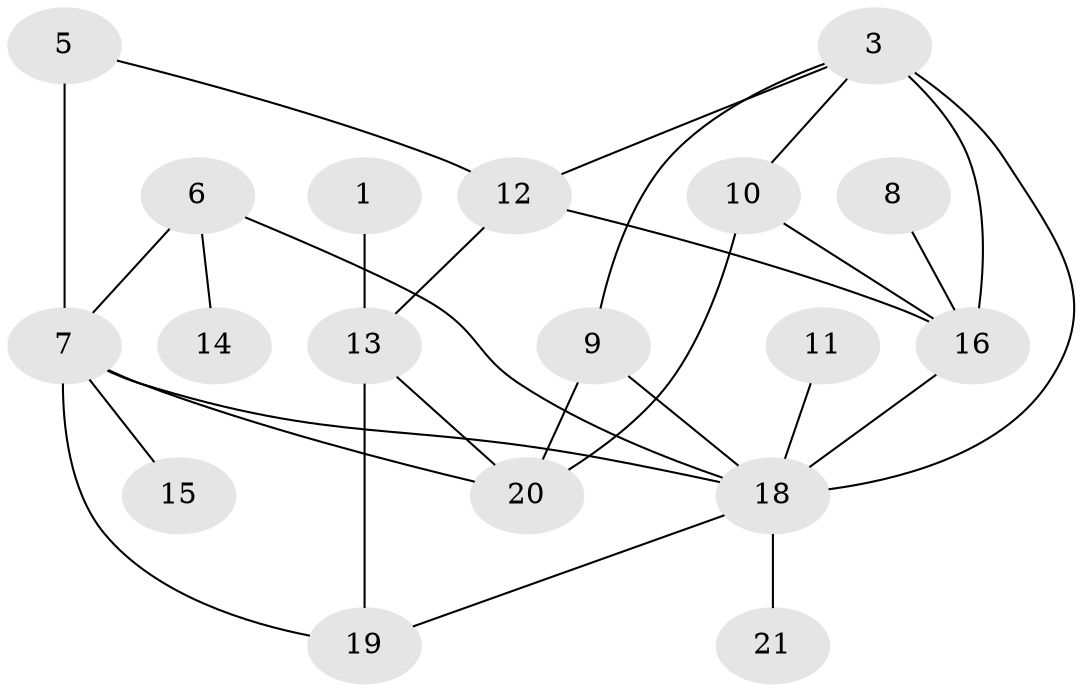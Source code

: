 // original degree distribution, {2: 0.2, 4: 0.16, 3: 0.28, 1: 0.2, 0: 0.06, 6: 0.06, 7: 0.02, 5: 0.02}
// Generated by graph-tools (version 1.1) at 2025/35/03/04/25 23:35:53]
// undirected, 18 vertices, 28 edges
graph export_dot {
  node [color=gray90,style=filled];
  1;
  3;
  5;
  6;
  7;
  8;
  9;
  10;
  11;
  12;
  13;
  14;
  15;
  16;
  18;
  19;
  20;
  21;
  1 -- 13 [weight=1.0];
  3 -- 9 [weight=1.0];
  3 -- 10 [weight=1.0];
  3 -- 12 [weight=1.0];
  3 -- 16 [weight=1.0];
  3 -- 18 [weight=2.0];
  5 -- 7 [weight=2.0];
  5 -- 12 [weight=1.0];
  6 -- 7 [weight=2.0];
  6 -- 14 [weight=1.0];
  6 -- 18 [weight=1.0];
  7 -- 15 [weight=1.0];
  7 -- 18 [weight=2.0];
  7 -- 19 [weight=2.0];
  7 -- 20 [weight=1.0];
  8 -- 16 [weight=1.0];
  9 -- 18 [weight=1.0];
  9 -- 20 [weight=1.0];
  10 -- 16 [weight=2.0];
  10 -- 20 [weight=1.0];
  11 -- 18 [weight=1.0];
  12 -- 13 [weight=1.0];
  12 -- 16 [weight=1.0];
  13 -- 19 [weight=2.0];
  13 -- 20 [weight=1.0];
  16 -- 18 [weight=2.0];
  18 -- 19 [weight=1.0];
  18 -- 21 [weight=1.0];
}
